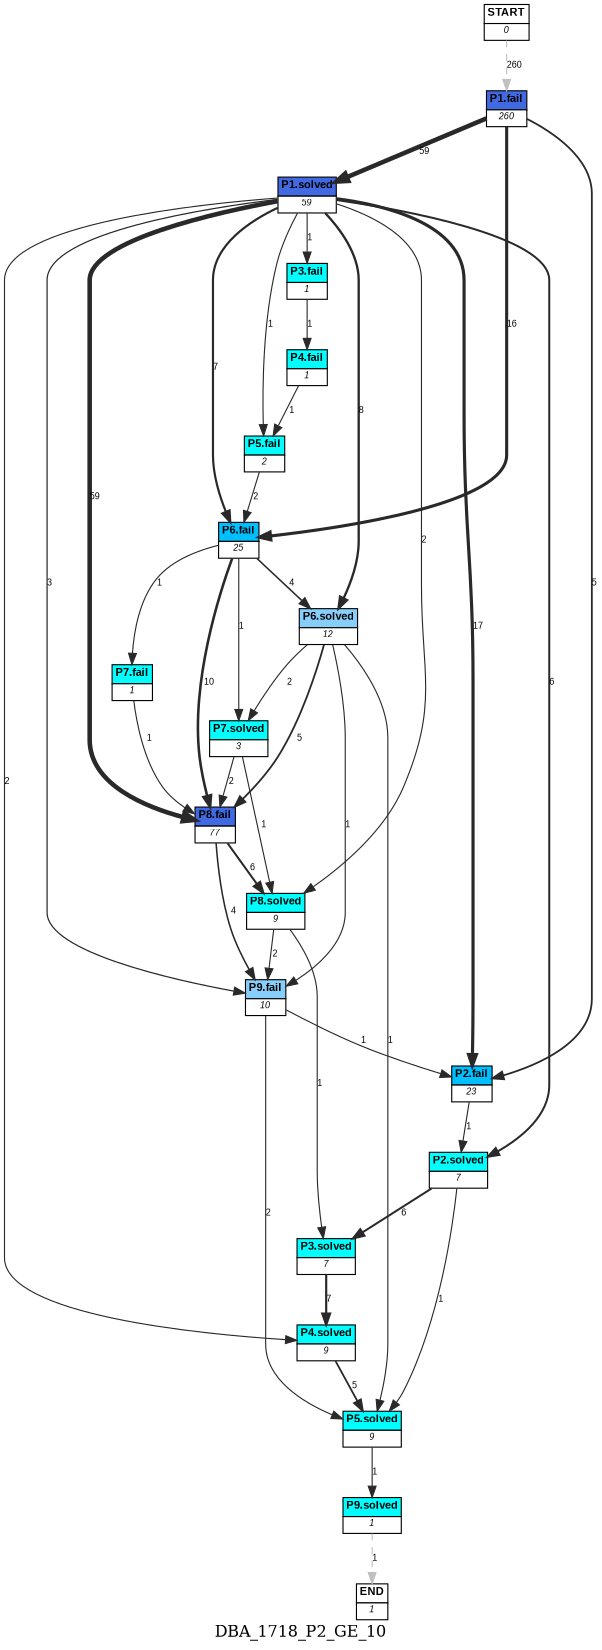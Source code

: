 digraph DBA_1718_P2_GE_10 {
	label=DBA_1718_P2_GE_10;
	dpi = 150
	size="16,11!";
	margin = 0;
"START" [shape=plain, label=<<table border="0" cellborder="1" cellspacing="0"><tr><td bgcolor="white"><FONT face="Arial" POINT-SIZE="10"><b>START</b></FONT></td></tr><tr><td bgcolor="white"><FONT face="Arial" POINT-SIZE="8"><i>0</i></FONT></td></tr></table>>]

"P1.fail" [shape=plain, label=<<table border="0" cellborder="1" cellspacing="0"><tr><td bgcolor="royalblue"><FONT face="Arial" POINT-SIZE="10"><b>P1.fail</b></FONT></td></tr><tr><td bgcolor="white"><FONT face="Arial" POINT-SIZE="8"><i>260</i></FONT></td></tr></table>>]

"P1.solved" [shape=plain, label=<<table border="0" cellborder="1" cellspacing="0"><tr><td bgcolor="royalblue"><FONT face="Arial" POINT-SIZE="10"><b>P1.solved</b></FONT></td></tr><tr><td bgcolor="white"><FONT face="Arial" POINT-SIZE="8"><i>59</i></FONT></td></tr></table>>]

"P2.fail" [shape=plain, label=<<table border="0" cellborder="1" cellspacing="0"><tr><td bgcolor="deepskyblue"><FONT face="Arial" POINT-SIZE="10"><b>P2.fail</b></FONT></td></tr><tr><td bgcolor="white"><FONT face="Arial" POINT-SIZE="8"><i>23</i></FONT></td></tr></table>>]

"P3.fail" [shape=plain, label=<<table border="0" cellborder="1" cellspacing="0"><tr><td bgcolor="aqua"><FONT face="Arial" POINT-SIZE="10"><b>P3.fail</b></FONT></td></tr><tr><td bgcolor="white"><FONT face="Arial" POINT-SIZE="8"><i>1</i></FONT></td></tr></table>>]

"P4.fail" [shape=plain, label=<<table border="0" cellborder="1" cellspacing="0"><tr><td bgcolor="aqua"><FONT face="Arial" POINT-SIZE="10"><b>P4.fail</b></FONT></td></tr><tr><td bgcolor="white"><FONT face="Arial" POINT-SIZE="8"><i>1</i></FONT></td></tr></table>>]

"P5.fail" [shape=plain, label=<<table border="0" cellborder="1" cellspacing="0"><tr><td bgcolor="aqua"><FONT face="Arial" POINT-SIZE="10"><b>P5.fail</b></FONT></td></tr><tr><td bgcolor="white"><FONT face="Arial" POINT-SIZE="8"><i>2</i></FONT></td></tr></table>>]

"P6.fail" [shape=plain, label=<<table border="0" cellborder="1" cellspacing="0"><tr><td bgcolor="deepskyblue"><FONT face="Arial" POINT-SIZE="10"><b>P6.fail</b></FONT></td></tr><tr><td bgcolor="white"><FONT face="Arial" POINT-SIZE="8"><i>25</i></FONT></td></tr></table>>]

"P7.fail" [shape=plain, label=<<table border="0" cellborder="1" cellspacing="0"><tr><td bgcolor="aqua"><FONT face="Arial" POINT-SIZE="10"><b>P7.fail</b></FONT></td></tr><tr><td bgcolor="white"><FONT face="Arial" POINT-SIZE="8"><i>1</i></FONT></td></tr></table>>]

"P8.fail" [shape=plain, label=<<table border="0" cellborder="1" cellspacing="0"><tr><td bgcolor="royalblue"><FONT face="Arial" POINT-SIZE="10"><b>P8.fail</b></FONT></td></tr><tr><td bgcolor="white"><FONT face="Arial" POINT-SIZE="8"><i>77</i></FONT></td></tr></table>>]

"P9.fail" [shape=plain, label=<<table border="0" cellborder="1" cellspacing="0"><tr><td bgcolor="lightskyblue"><FONT face="Arial" POINT-SIZE="10"><b>P9.fail</b></FONT></td></tr><tr><td bgcolor="white"><FONT face="Arial" POINT-SIZE="8"><i>10</i></FONT></td></tr></table>>]

"P2.solved" [shape=plain, label=<<table border="0" cellborder="1" cellspacing="0"><tr><td bgcolor="aqua"><FONT face="Arial" POINT-SIZE="10"><b>P2.solved</b></FONT></td></tr><tr><td bgcolor="white"><FONT face="Arial" POINT-SIZE="8"><i>7</i></FONT></td></tr></table>>]

"P3.solved" [shape=plain, label=<<table border="0" cellborder="1" cellspacing="0"><tr><td bgcolor="aqua"><FONT face="Arial" POINT-SIZE="10"><b>P3.solved</b></FONT></td></tr><tr><td bgcolor="white"><FONT face="Arial" POINT-SIZE="8"><i>7</i></FONT></td></tr></table>>]

"P4.solved" [shape=plain, label=<<table border="0" cellborder="1" cellspacing="0"><tr><td bgcolor="aqua"><FONT face="Arial" POINT-SIZE="10"><b>P4.solved</b></FONT></td></tr><tr><td bgcolor="white"><FONT face="Arial" POINT-SIZE="8"><i>9</i></FONT></td></tr></table>>]

"P5.solved" [shape=plain, label=<<table border="0" cellborder="1" cellspacing="0"><tr><td bgcolor="aqua"><FONT face="Arial" POINT-SIZE="10"><b>P5.solved</b></FONT></td></tr><tr><td bgcolor="white"><FONT face="Arial" POINT-SIZE="8"><i>9</i></FONT></td></tr></table>>]

"P7.solved" [shape=plain, label=<<table border="0" cellborder="1" cellspacing="0"><tr><td bgcolor="aqua"><FONT face="Arial" POINT-SIZE="10"><b>P7.solved</b></FONT></td></tr><tr><td bgcolor="white"><FONT face="Arial" POINT-SIZE="8"><i>3</i></FONT></td></tr></table>>]

"P8.solved" [shape=plain, label=<<table border="0" cellborder="1" cellspacing="0"><tr><td bgcolor="aqua"><FONT face="Arial" POINT-SIZE="10"><b>P8.solved</b></FONT></td></tr><tr><td bgcolor="white"><FONT face="Arial" POINT-SIZE="8"><i>9</i></FONT></td></tr></table>>]

"P6.solved" [shape=plain, label=<<table border="0" cellborder="1" cellspacing="0"><tr><td bgcolor="lightskyblue"><FONT face="Arial" POINT-SIZE="10"><b>P6.solved</b></FONT></td></tr><tr><td bgcolor="white"><FONT face="Arial" POINT-SIZE="8"><i>12</i></FONT></td></tr></table>>]

"P9.solved" [shape=plain, label=<<table border="0" cellborder="1" cellspacing="0"><tr><td bgcolor="aqua"><FONT face="Arial" POINT-SIZE="10"><b>P9.solved</b></FONT></td></tr><tr><td bgcolor="white"><FONT face="Arial" POINT-SIZE="8"><i>1</i></FONT></td></tr></table>>]

"END" [shape=plain, label=<<table border="0" cellborder="1" cellspacing="0"><tr><td bgcolor="white"><FONT face="Arial" POINT-SIZE="10"><b>END</b></FONT></td></tr><tr><td bgcolor="white"><FONT face="Arial" POINT-SIZE="8"><i>1</i></FONT></td></tr></table>>]

"START" -> "P1.fail" [ style = dashed color=grey label ="260" labelfloat=false fontname="Arial" fontsize=8]

"P1.fail" -> "P1.solved" [ color=grey16 penwidth = "4.07753744390572"label ="59" labelfloat=false fontname="Arial" fontsize=8]

"P1.fail" -> "P2.fail" [ color=grey16 penwidth = "1.6094379124341"label ="5" labelfloat=false fontname="Arial" fontsize=8]

"P1.fail" -> "P6.fail" [ color=grey16 penwidth = "2.77258872223978"label ="16" labelfloat=false fontname="Arial" fontsize=8]

"P1.solved" -> "P2.fail" [ color=grey16 penwidth = "2.83321334405622"label ="17" labelfloat=false fontname="Arial" fontsize=8]

"P1.solved" -> "P3.fail" [ color=grey16 penwidth = "1"label ="1" labelfloat=false fontname="Arial" fontsize=8]

"P1.solved" -> "P5.fail" [ color=grey16 penwidth = "1"label ="1" labelfloat=false fontname="Arial" fontsize=8]

"P1.solved" -> "P6.fail" [ color=grey16 penwidth = "1.94591014905531"label ="7" labelfloat=false fontname="Arial" fontsize=8]

"P1.solved" -> "P8.fail" [ color=grey16 penwidth = "4.07753744390572"label ="59" labelfloat=false fontname="Arial" fontsize=8]

"P1.solved" -> "P9.fail" [ color=grey16 penwidth = "1.09861228866811"label ="3" labelfloat=false fontname="Arial" fontsize=8]

"P1.solved" -> "P2.solved" [ color=grey16 penwidth = "1.79175946922805"label ="6" labelfloat=false fontname="Arial" fontsize=8]

"P1.solved" -> "P4.solved" [ color=grey16 penwidth = "1"label ="2" labelfloat=false fontname="Arial" fontsize=8]

"P1.solved" -> "P8.solved" [ color=grey16 penwidth = "1"label ="2" labelfloat=false fontname="Arial" fontsize=8]

"P1.solved" -> "P6.solved" [ color=grey16 penwidth = "2.07944154167984"label ="8" labelfloat=false fontname="Arial" fontsize=8]

"P2.fail" -> "P2.solved" [ color=grey16 penwidth = "1"label ="1" labelfloat=false fontname="Arial" fontsize=8]

"P3.fail" -> "P4.fail" [ color=grey16 penwidth = "1"label ="1" labelfloat=false fontname="Arial" fontsize=8]

"P4.fail" -> "P5.fail" [ color=grey16 penwidth = "1"label ="1" labelfloat=false fontname="Arial" fontsize=8]

"P5.fail" -> "P6.fail" [ color=grey16 penwidth = "1"label ="2" labelfloat=false fontname="Arial" fontsize=8]

"P6.fail" -> "P7.fail" [ color=grey16 penwidth = "1"label ="1" labelfloat=false fontname="Arial" fontsize=8]

"P6.fail" -> "P8.fail" [ color=grey16 penwidth = "2.30258509299405"label ="10" labelfloat=false fontname="Arial" fontsize=8]

"P6.fail" -> "P7.solved" [ color=grey16 penwidth = "1"label ="1" labelfloat=false fontname="Arial" fontsize=8]

"P6.fail" -> "P6.solved" [ color=grey16 penwidth = "1.38629436111989"label ="4" labelfloat=false fontname="Arial" fontsize=8]

"P7.fail" -> "P8.fail" [ color=grey16 penwidth = "1"label ="1" labelfloat=false fontname="Arial" fontsize=8]

"P8.fail" -> "P9.fail" [ color=grey16 penwidth = "1.38629436111989"label ="4" labelfloat=false fontname="Arial" fontsize=8]

"P8.fail" -> "P8.solved" [ color=grey16 penwidth = "1.79175946922805"label ="6" labelfloat=false fontname="Arial" fontsize=8]

"P9.fail" -> "P2.fail" [ color=grey16 penwidth = "1"label ="1" labelfloat=false fontname="Arial" fontsize=8]

"P9.fail" -> "P5.solved" [ color=grey16 penwidth = "1"label ="2" labelfloat=false fontname="Arial" fontsize=8]

"P2.solved" -> "P3.solved" [ color=grey16 penwidth = "1.79175946922805"label ="6" labelfloat=false fontname="Arial" fontsize=8]

"P2.solved" -> "P5.solved" [ color=grey16 penwidth = "1"label ="1" labelfloat=false fontname="Arial" fontsize=8]

"P3.solved" -> "P4.solved" [ color=grey16 penwidth = "1.94591014905531"label ="7" labelfloat=false fontname="Arial" fontsize=8]

"P4.solved" -> "P5.solved" [ color=grey16 penwidth = "1.6094379124341"label ="5" labelfloat=false fontname="Arial" fontsize=8]

"P5.solved" -> "P9.solved" [ color=grey16 penwidth = "1"label ="1" labelfloat=false fontname="Arial" fontsize=8]

"P7.solved" -> "P8.fail" [ color=grey16 penwidth = "1"label ="2" labelfloat=false fontname="Arial" fontsize=8]

"P7.solved" -> "P8.solved" [ color=grey16 penwidth = "1"label ="1" labelfloat=false fontname="Arial" fontsize=8]

"P8.solved" -> "P9.fail" [ color=grey16 penwidth = "1"label ="2" labelfloat=false fontname="Arial" fontsize=8]

"P8.solved" -> "P3.solved" [ color=grey16 penwidth = "1"label ="1" labelfloat=false fontname="Arial" fontsize=8]

"P6.solved" -> "P8.fail" [ color=grey16 penwidth = "1.6094379124341"label ="5" labelfloat=false fontname="Arial" fontsize=8]

"P6.solved" -> "P9.fail" [ color=grey16 penwidth = "1"label ="1" labelfloat=false fontname="Arial" fontsize=8]

"P6.solved" -> "P5.solved" [ color=grey16 penwidth = "1"label ="1" labelfloat=false fontname="Arial" fontsize=8]

"P6.solved" -> "P7.solved" [ color=grey16 penwidth = "1"label ="2" labelfloat=false fontname="Arial" fontsize=8]

"P9.solved" -> "END" [ style = dashed color=grey label ="1" labelfloat=false fontname="Arial" fontsize=8]

}
